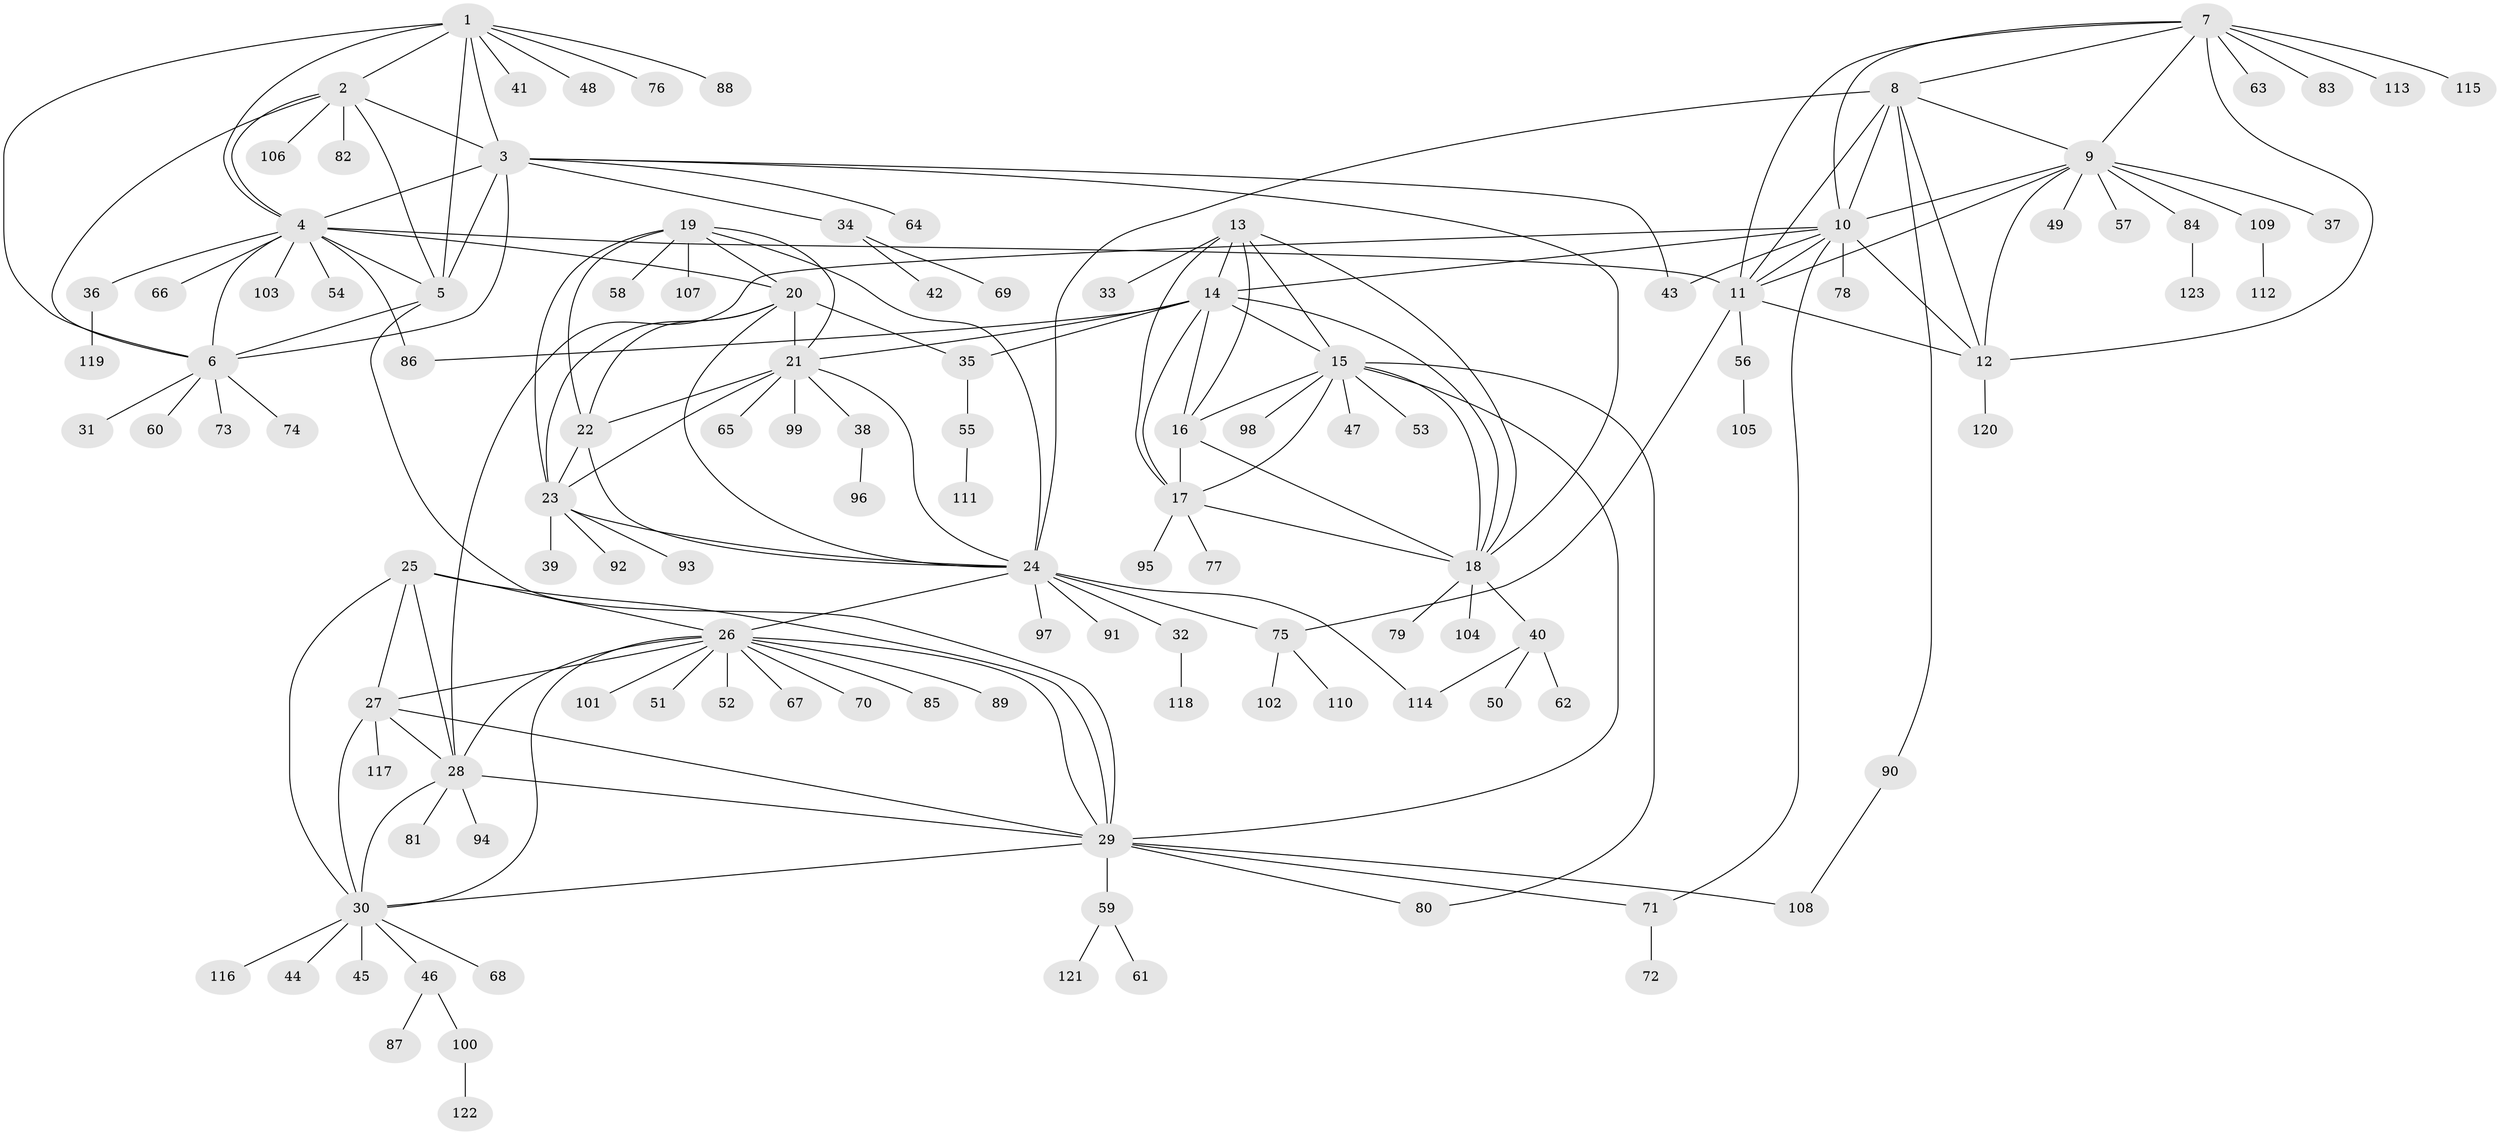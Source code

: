 // coarse degree distribution, {7: 0.0425531914893617, 6: 0.05319148936170213, 8: 0.0425531914893617, 12: 0.02127659574468085, 9: 0.010638297872340425, 10: 0.010638297872340425, 15: 0.010638297872340425, 5: 0.010638297872340425, 11: 0.010638297872340425, 4: 0.010638297872340425, 1: 0.648936170212766, 2: 0.09574468085106383, 3: 0.031914893617021274}
// Generated by graph-tools (version 1.1) at 2025/42/03/06/25 10:42:13]
// undirected, 123 vertices, 186 edges
graph export_dot {
graph [start="1"]
  node [color=gray90,style=filled];
  1;
  2;
  3;
  4;
  5;
  6;
  7;
  8;
  9;
  10;
  11;
  12;
  13;
  14;
  15;
  16;
  17;
  18;
  19;
  20;
  21;
  22;
  23;
  24;
  25;
  26;
  27;
  28;
  29;
  30;
  31;
  32;
  33;
  34;
  35;
  36;
  37;
  38;
  39;
  40;
  41;
  42;
  43;
  44;
  45;
  46;
  47;
  48;
  49;
  50;
  51;
  52;
  53;
  54;
  55;
  56;
  57;
  58;
  59;
  60;
  61;
  62;
  63;
  64;
  65;
  66;
  67;
  68;
  69;
  70;
  71;
  72;
  73;
  74;
  75;
  76;
  77;
  78;
  79;
  80;
  81;
  82;
  83;
  84;
  85;
  86;
  87;
  88;
  89;
  90;
  91;
  92;
  93;
  94;
  95;
  96;
  97;
  98;
  99;
  100;
  101;
  102;
  103;
  104;
  105;
  106;
  107;
  108;
  109;
  110;
  111;
  112;
  113;
  114;
  115;
  116;
  117;
  118;
  119;
  120;
  121;
  122;
  123;
  1 -- 2;
  1 -- 3;
  1 -- 4;
  1 -- 5;
  1 -- 6;
  1 -- 41;
  1 -- 48;
  1 -- 76;
  1 -- 88;
  2 -- 3;
  2 -- 4;
  2 -- 5;
  2 -- 6;
  2 -- 82;
  2 -- 106;
  3 -- 4;
  3 -- 5;
  3 -- 6;
  3 -- 18;
  3 -- 34;
  3 -- 43;
  3 -- 64;
  4 -- 5;
  4 -- 6;
  4 -- 11;
  4 -- 20;
  4 -- 36;
  4 -- 54;
  4 -- 66;
  4 -- 86;
  4 -- 103;
  5 -- 6;
  5 -- 29;
  6 -- 31;
  6 -- 60;
  6 -- 73;
  6 -- 74;
  7 -- 8;
  7 -- 9;
  7 -- 10;
  7 -- 11;
  7 -- 12;
  7 -- 63;
  7 -- 83;
  7 -- 113;
  7 -- 115;
  8 -- 9;
  8 -- 10;
  8 -- 11;
  8 -- 12;
  8 -- 24;
  8 -- 90;
  9 -- 10;
  9 -- 11;
  9 -- 12;
  9 -- 37;
  9 -- 49;
  9 -- 57;
  9 -- 84;
  9 -- 109;
  10 -- 11;
  10 -- 12;
  10 -- 14;
  10 -- 28;
  10 -- 43;
  10 -- 71;
  10 -- 78;
  11 -- 12;
  11 -- 56;
  11 -- 75;
  12 -- 120;
  13 -- 14;
  13 -- 15;
  13 -- 16;
  13 -- 17;
  13 -- 18;
  13 -- 33;
  14 -- 15;
  14 -- 16;
  14 -- 17;
  14 -- 18;
  14 -- 21;
  14 -- 35;
  14 -- 86;
  15 -- 16;
  15 -- 17;
  15 -- 18;
  15 -- 29;
  15 -- 47;
  15 -- 53;
  15 -- 80;
  15 -- 98;
  16 -- 17;
  16 -- 18;
  17 -- 18;
  17 -- 77;
  17 -- 95;
  18 -- 40;
  18 -- 79;
  18 -- 104;
  19 -- 20;
  19 -- 21;
  19 -- 22;
  19 -- 23;
  19 -- 24;
  19 -- 58;
  19 -- 107;
  20 -- 21;
  20 -- 22;
  20 -- 23;
  20 -- 24;
  20 -- 35;
  21 -- 22;
  21 -- 23;
  21 -- 24;
  21 -- 38;
  21 -- 65;
  21 -- 99;
  22 -- 23;
  22 -- 24;
  23 -- 24;
  23 -- 39;
  23 -- 92;
  23 -- 93;
  24 -- 26;
  24 -- 32;
  24 -- 75;
  24 -- 91;
  24 -- 97;
  24 -- 114;
  25 -- 26;
  25 -- 27;
  25 -- 28;
  25 -- 29;
  25 -- 30;
  26 -- 27;
  26 -- 28;
  26 -- 29;
  26 -- 30;
  26 -- 51;
  26 -- 52;
  26 -- 67;
  26 -- 70;
  26 -- 85;
  26 -- 89;
  26 -- 101;
  27 -- 28;
  27 -- 29;
  27 -- 30;
  27 -- 117;
  28 -- 29;
  28 -- 30;
  28 -- 81;
  28 -- 94;
  29 -- 30;
  29 -- 59;
  29 -- 71;
  29 -- 80;
  29 -- 108;
  30 -- 44;
  30 -- 45;
  30 -- 46;
  30 -- 68;
  30 -- 116;
  32 -- 118;
  34 -- 42;
  34 -- 69;
  35 -- 55;
  36 -- 119;
  38 -- 96;
  40 -- 50;
  40 -- 62;
  40 -- 114;
  46 -- 87;
  46 -- 100;
  55 -- 111;
  56 -- 105;
  59 -- 61;
  59 -- 121;
  71 -- 72;
  75 -- 102;
  75 -- 110;
  84 -- 123;
  90 -- 108;
  100 -- 122;
  109 -- 112;
}
